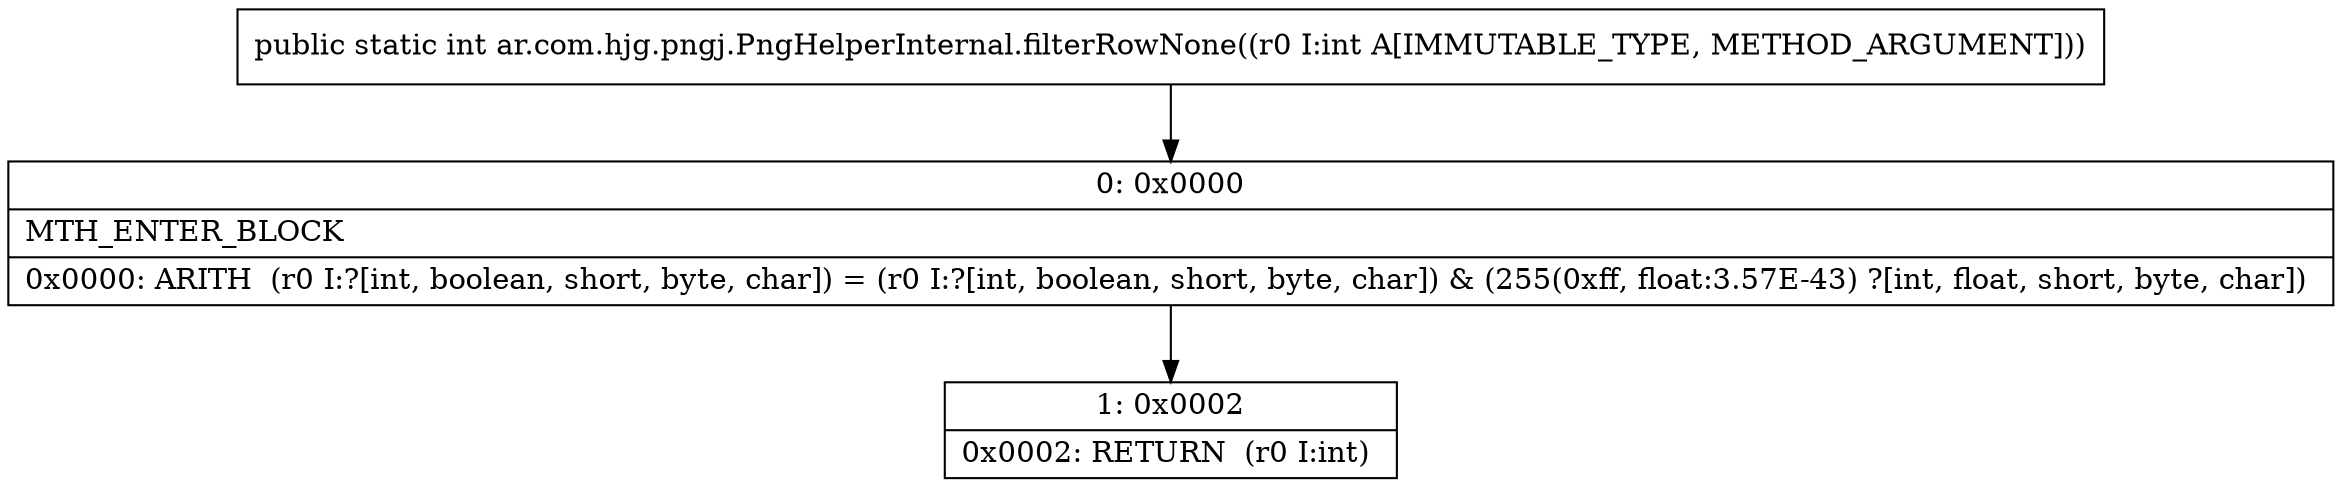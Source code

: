 digraph "CFG forar.com.hjg.pngj.PngHelperInternal.filterRowNone(I)I" {
Node_0 [shape=record,label="{0\:\ 0x0000|MTH_ENTER_BLOCK\l|0x0000: ARITH  (r0 I:?[int, boolean, short, byte, char]) = (r0 I:?[int, boolean, short, byte, char]) & (255(0xff, float:3.57E\-43) ?[int, float, short, byte, char]) \l}"];
Node_1 [shape=record,label="{1\:\ 0x0002|0x0002: RETURN  (r0 I:int) \l}"];
MethodNode[shape=record,label="{public static int ar.com.hjg.pngj.PngHelperInternal.filterRowNone((r0 I:int A[IMMUTABLE_TYPE, METHOD_ARGUMENT])) }"];
MethodNode -> Node_0;
Node_0 -> Node_1;
}


